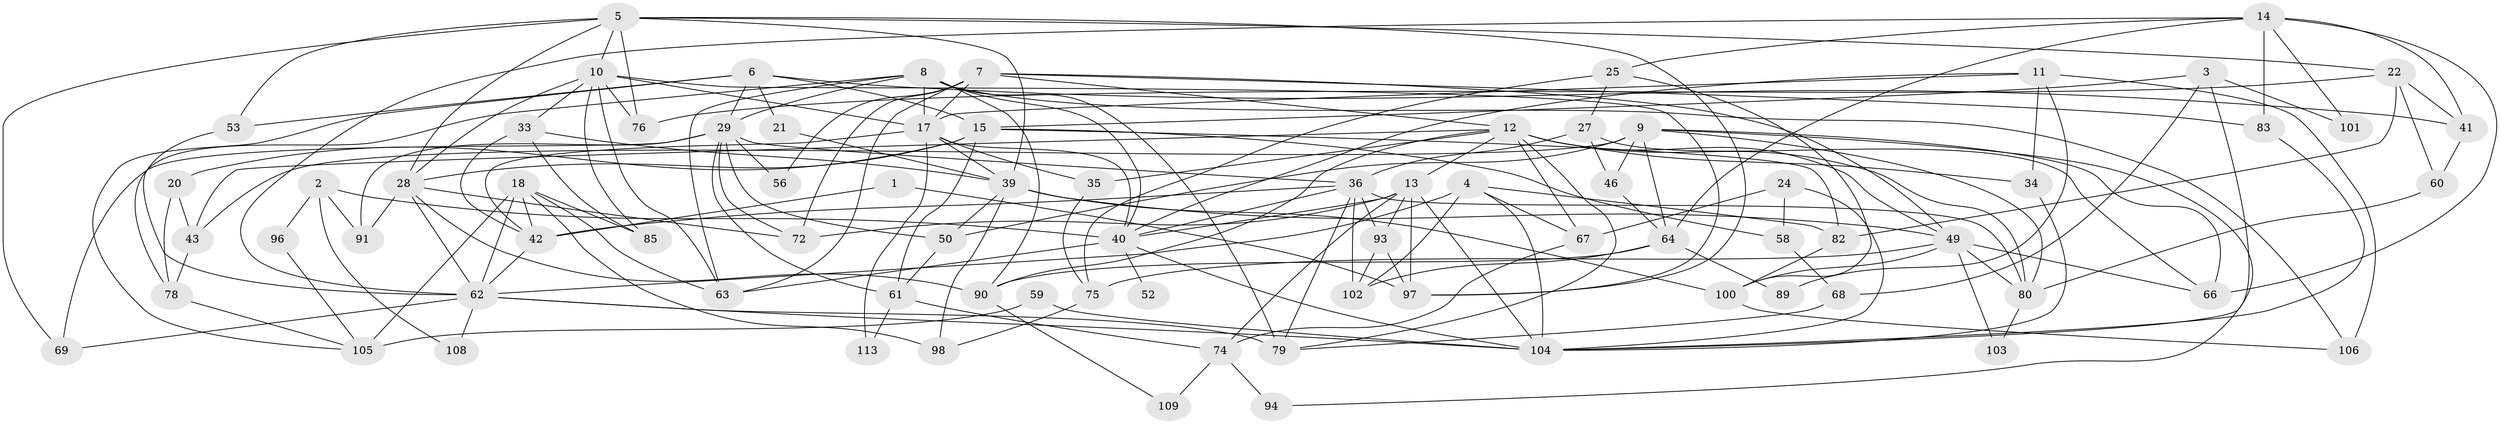 // original degree distribution, {2: 0.16666666666666666, 4: 0.22807017543859648, 5: 0.19298245614035087, 3: 0.2543859649122807, 7: 0.02631578947368421, 6: 0.10526315789473684, 8: 0.02631578947368421}
// Generated by graph-tools (version 1.1) at 2025/18/03/04/25 18:18:38]
// undirected, 79 vertices, 184 edges
graph export_dot {
graph [start="1"]
  node [color=gray90,style=filled];
  1;
  2;
  3 [super="+23"];
  4;
  5 [super="+99+26"];
  6 [super="+44"];
  7 [super="+95"];
  8 [super="+47"];
  9;
  10 [super="+32"];
  11 [super="+55"];
  12 [super="+57+77"];
  13 [super="+45"];
  14 [super="+16"];
  15 [super="+86"];
  17 [super="+30+84+19"];
  18 [super="+37"];
  20;
  21;
  22;
  24;
  25;
  27;
  28 [super="+38"];
  29 [super="+114+31+48"];
  33;
  34 [super="+110"];
  35;
  36;
  39 [super="+73"];
  40 [super="+111+81"];
  41 [super="+71"];
  42;
  43 [super="+87"];
  46;
  49 [super="+51"];
  50;
  52;
  53;
  56;
  58;
  59;
  60;
  61 [super="+70"];
  62 [super="+65"];
  63;
  64 [super="+92"];
  66;
  67;
  68;
  69;
  72;
  74;
  75;
  76;
  78;
  79;
  80 [super="+88"];
  82;
  83;
  85;
  89;
  90 [super="+112"];
  91;
  93;
  94;
  96;
  97;
  98;
  100;
  101;
  102;
  103;
  104 [super="+107"];
  105;
  106;
  108;
  109;
  113;
  1 -- 42;
  1 -- 97;
  2 -- 91;
  2 -- 96;
  2 -- 108;
  2 -- 40;
  3 -- 15;
  3 -- 104;
  3 -- 68;
  3 -- 101;
  4 -- 82;
  4 -- 102;
  4 -- 62;
  4 -- 67;
  4 -- 104;
  5 -- 53;
  5 -- 28;
  5 -- 97;
  5 -- 76;
  5 -- 10;
  5 -- 69;
  5 -- 22;
  5 -- 39;
  6 -- 41;
  6 -- 29;
  6 -- 21;
  6 -- 53;
  6 -- 105;
  6 -- 15;
  7 -- 72;
  7 -- 56;
  7 -- 83;
  7 -- 17;
  7 -- 49;
  7 -- 12;
  7 -- 63;
  8 -- 90;
  8 -- 17;
  8 -- 106;
  8 -- 63;
  8 -- 78;
  8 -- 79;
  8 -- 40;
  8 -- 29;
  9 -- 50;
  9 -- 46;
  9 -- 64;
  9 -- 66;
  9 -- 94;
  9 -- 43;
  9 -- 80;
  10 -- 63;
  10 -- 17;
  10 -- 33;
  10 -- 97;
  10 -- 85;
  10 -- 76;
  10 -- 28;
  11 -- 106;
  11 -- 40;
  11 -- 89;
  11 -- 17;
  11 -- 34;
  12 -- 67;
  12 -- 49;
  12 -- 35;
  12 -- 79;
  12 -- 34;
  12 -- 90;
  12 -- 43;
  12 -- 13;
  12 -- 80 [weight=2];
  13 -- 97;
  13 -- 72;
  13 -- 93;
  13 -- 74;
  13 -- 40;
  13 -- 104;
  14 -- 25;
  14 -- 101;
  14 -- 66;
  14 -- 83;
  14 -- 62;
  14 -- 64;
  14 -- 41;
  15 -- 20;
  15 -- 58;
  15 -- 61;
  15 -- 82;
  15 -- 28;
  17 -- 40;
  17 -- 35;
  17 -- 42;
  17 -- 113;
  17 -- 39;
  18 -- 105 [weight=2];
  18 -- 85;
  18 -- 98;
  18 -- 42;
  18 -- 62;
  18 -- 63;
  20 -- 43;
  20 -- 78;
  21 -- 39;
  22 -- 60;
  22 -- 82;
  22 -- 41;
  22 -- 76;
  24 -- 67;
  24 -- 58;
  24 -- 104;
  25 -- 100;
  25 -- 27;
  25 -- 75;
  27 -- 46;
  27 -- 66;
  27 -- 36;
  28 -- 91;
  28 -- 90;
  28 -- 72;
  28 -- 62;
  29 -- 50;
  29 -- 69;
  29 -- 72;
  29 -- 36;
  29 -- 56;
  29 -- 61 [weight=2];
  29 -- 91;
  33 -- 42;
  33 -- 85;
  33 -- 39;
  34 -- 104;
  35 -- 75;
  36 -- 79;
  36 -- 40;
  36 -- 42;
  36 -- 93;
  36 -- 102;
  36 -- 80;
  39 -- 98;
  39 -- 50;
  39 -- 49;
  39 -- 100;
  40 -- 52 [weight=2];
  40 -- 104;
  40 -- 63;
  41 -- 60 [weight=2];
  42 -- 62;
  43 -- 78;
  46 -- 64;
  49 -- 66;
  49 -- 75;
  49 -- 100;
  49 -- 103;
  49 -- 80;
  50 -- 61;
  53 -- 62;
  58 -- 68;
  59 -- 104;
  59 -- 105;
  60 -- 80 [weight=2];
  61 -- 74;
  61 -- 113;
  62 -- 104;
  62 -- 108;
  62 -- 69;
  62 -- 79;
  64 -- 102;
  64 -- 89;
  64 -- 90;
  67 -- 74;
  68 -- 79;
  74 -- 94;
  74 -- 109;
  75 -- 98;
  78 -- 105;
  80 -- 103;
  82 -- 100;
  83 -- 104;
  90 -- 109;
  93 -- 97;
  93 -- 102;
  96 -- 105;
  100 -- 106;
}
